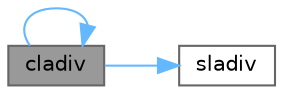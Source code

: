 digraph "cladiv"
{
 // LATEX_PDF_SIZE
  bgcolor="transparent";
  edge [fontname=Helvetica,fontsize=10,labelfontname=Helvetica,labelfontsize=10];
  node [fontname=Helvetica,fontsize=10,shape=box,height=0.2,width=0.4];
  rankdir="LR";
  Node1 [id="Node000001",label="cladiv",height=0.2,width=0.4,color="gray40", fillcolor="grey60", style="filled", fontcolor="black",tooltip="CLADIV"];
  Node1 -> Node1 [id="edge1_Node000001_Node000001",color="steelblue1",style="solid",tooltip=" "];
  Node1 -> Node2 [id="edge2_Node000001_Node000002",color="steelblue1",style="solid",tooltip=" "];
  Node2 [id="Node000002",label="sladiv",height=0.2,width=0.4,color="grey40", fillcolor="white", style="filled",URL="$sladiv_8f.html#aa0d86a3e395d11f001d7893f826c23b7",tooltip="SLADIV"];
}
